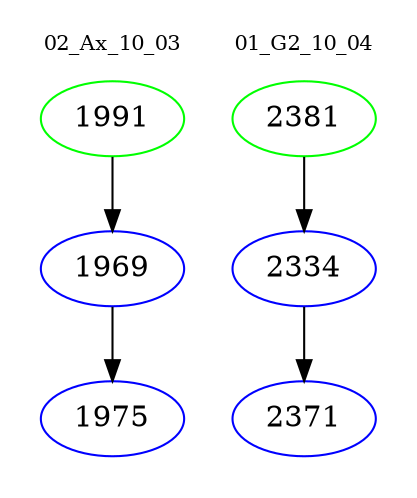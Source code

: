 digraph{
subgraph cluster_0 {
color = white
label = "02_Ax_10_03";
fontsize=10;
T0_1991 [label="1991", color="green"]
T0_1991 -> T0_1969 [color="black"]
T0_1969 [label="1969", color="blue"]
T0_1969 -> T0_1975 [color="black"]
T0_1975 [label="1975", color="blue"]
}
subgraph cluster_1 {
color = white
label = "01_G2_10_04";
fontsize=10;
T1_2381 [label="2381", color="green"]
T1_2381 -> T1_2334 [color="black"]
T1_2334 [label="2334", color="blue"]
T1_2334 -> T1_2371 [color="black"]
T1_2371 [label="2371", color="blue"]
}
}
